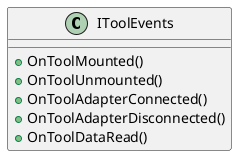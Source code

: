 @startuml

class IToolEvents
{
    +OnToolMounted()
    +OnToolUnmounted()
    +OnToolAdapterConnected()
    +OnToolAdapterDisconnected()
    +OnToolDataRead()
}

@enduml
